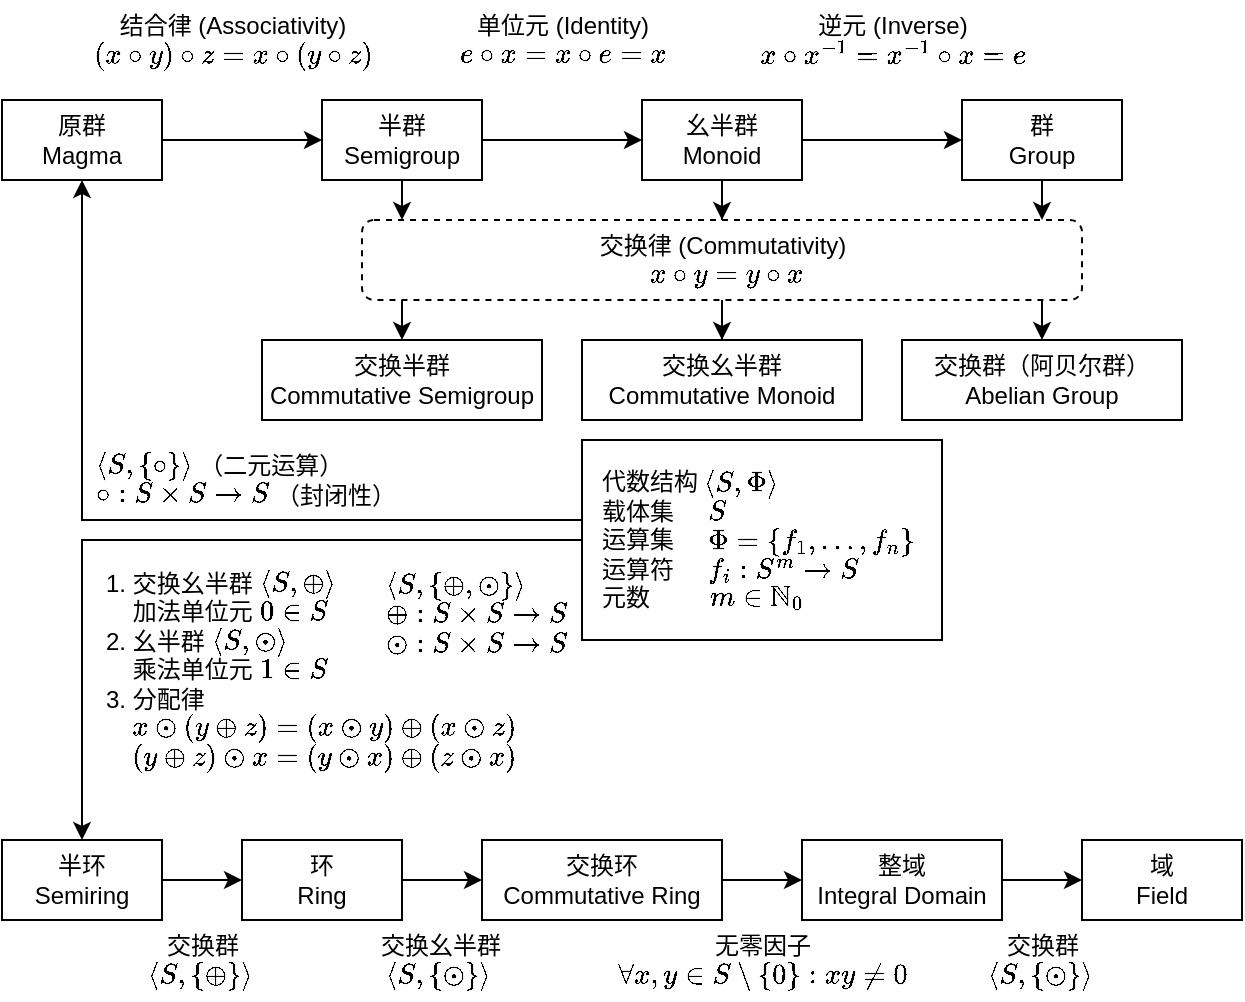 <mxfile version="24.1.0" type="device">
  <diagram name="Page-1" id="jNfZf6ToaZxgnNeXhYta">
    <mxGraphModel dx="733" dy="531" grid="1" gridSize="10" guides="1" tooltips="1" connect="1" arrows="1" fold="1" page="1" pageScale="1" pageWidth="850" pageHeight="1100" math="1" shadow="0">
      <root>
        <mxCell id="0" />
        <mxCell id="1" parent="0" />
        <mxCell id="nRdou3GsqSL2pl9xu54x-32" style="edgeStyle=orthogonalEdgeStyle;rounded=0;orthogonalLoop=1;jettySize=auto;html=1;" edge="1" parent="1" source="nRdou3GsqSL2pl9xu54x-10" target="nRdou3GsqSL2pl9xu54x-13">
          <mxGeometry relative="1" as="geometry">
            <Array as="points">
              <mxPoint x="640" y="230" />
              <mxPoint x="640" y="230" />
            </Array>
          </mxGeometry>
        </mxCell>
        <mxCell id="nRdou3GsqSL2pl9xu54x-33" style="edgeStyle=orthogonalEdgeStyle;rounded=0;orthogonalLoop=1;jettySize=auto;html=1;" edge="1" parent="1" source="nRdou3GsqSL2pl9xu54x-10" target="nRdou3GsqSL2pl9xu54x-11">
          <mxGeometry relative="1" as="geometry">
            <Array as="points">
              <mxPoint x="320" y="230" />
              <mxPoint x="320" y="230" />
            </Array>
          </mxGeometry>
        </mxCell>
        <mxCell id="nRdou3GsqSL2pl9xu54x-34" style="edgeStyle=orthogonalEdgeStyle;rounded=0;orthogonalLoop=1;jettySize=auto;html=1;" edge="1" parent="1" source="nRdou3GsqSL2pl9xu54x-10" target="nRdou3GsqSL2pl9xu54x-12">
          <mxGeometry relative="1" as="geometry" />
        </mxCell>
        <mxCell id="nRdou3GsqSL2pl9xu54x-10" value="" style="rounded=1;whiteSpace=wrap;html=1;dashed=1;fillColor=none;" vertex="1" parent="1">
          <mxGeometry x="300" y="180" width="360" height="40" as="geometry" />
        </mxCell>
        <mxCell id="nRdou3GsqSL2pl9xu54x-35" style="edgeStyle=orthogonalEdgeStyle;rounded=0;orthogonalLoop=1;jettySize=auto;html=1;" edge="1" parent="1" source="nRdou3GsqSL2pl9xu54x-1" target="nRdou3GsqSL2pl9xu54x-2">
          <mxGeometry relative="1" as="geometry">
            <Array as="points">
              <mxPoint x="160" y="330" />
            </Array>
          </mxGeometry>
        </mxCell>
        <mxCell id="nRdou3GsqSL2pl9xu54x-36" style="edgeStyle=orthogonalEdgeStyle;rounded=0;orthogonalLoop=1;jettySize=auto;html=1;" edge="1" parent="1" source="nRdou3GsqSL2pl9xu54x-1" target="nRdou3GsqSL2pl9xu54x-17">
          <mxGeometry relative="1" as="geometry" />
        </mxCell>
        <mxCell id="nRdou3GsqSL2pl9xu54x-1" value="&lt;div style=&quot;font-size: 12px;&quot;&gt;&lt;div style=&quot;font-size: 12px;&quot;&gt;&lt;div style=&quot;font-size: 12px;&quot;&gt;代数结构 \( \langle S, \Phi \rangle \)&lt;/div&gt;&lt;div style=&quot;font-size: 12px;&quot;&gt;载体集&amp;nbsp; &amp;nbsp; &amp;nbsp;\( S \)&lt;/div&gt;&lt;div style=&quot;font-size: 12px;&quot;&gt;运算集&amp;nbsp; &amp;nbsp; &amp;nbsp;\( \Phi = \{f_1, \ldots, f_n\} \)&lt;/div&gt;&lt;div style=&quot;font-size: 12px;&quot;&gt;运算符&amp;nbsp; &amp;nbsp; &amp;nbsp;\( f_i : S^m \rightarrow S \)&lt;/div&gt;&lt;div style=&quot;font-size: 12px;&quot;&gt;元数&amp;nbsp; &amp;nbsp; &amp;nbsp; &amp;nbsp; &amp;nbsp;\( m \in \mathbb{N}_0 \)&lt;/div&gt;&lt;/div&gt;&lt;/div&gt;" style="whiteSpace=wrap;html=1;align=left;fontSize=12;spacing=10;horizontal=1;" vertex="1" parent="1">
          <mxGeometry x="410" y="290" width="180" height="100" as="geometry" />
        </mxCell>
        <mxCell id="nRdou3GsqSL2pl9xu54x-26" style="edgeStyle=orthogonalEdgeStyle;rounded=0;orthogonalLoop=1;jettySize=auto;html=1;" edge="1" parent="1" source="nRdou3GsqSL2pl9xu54x-2" target="nRdou3GsqSL2pl9xu54x-3">
          <mxGeometry relative="1" as="geometry" />
        </mxCell>
        <mxCell id="nRdou3GsqSL2pl9xu54x-2" value="原群&lt;div&gt;Magma&lt;/div&gt;" style="whiteSpace=wrap;html=1;fontFamily=Helvetica;" vertex="1" parent="1">
          <mxGeometry x="120" y="120" width="80" height="40" as="geometry" />
        </mxCell>
        <mxCell id="nRdou3GsqSL2pl9xu54x-27" style="edgeStyle=orthogonalEdgeStyle;rounded=0;orthogonalLoop=1;jettySize=auto;html=1;" edge="1" parent="1" source="nRdou3GsqSL2pl9xu54x-3" target="nRdou3GsqSL2pl9xu54x-4">
          <mxGeometry relative="1" as="geometry" />
        </mxCell>
        <mxCell id="nRdou3GsqSL2pl9xu54x-29" style="edgeStyle=orthogonalEdgeStyle;rounded=0;orthogonalLoop=1;jettySize=auto;html=1;" edge="1" parent="1" source="nRdou3GsqSL2pl9xu54x-3" target="nRdou3GsqSL2pl9xu54x-10">
          <mxGeometry relative="1" as="geometry">
            <Array as="points">
              <mxPoint x="320" y="170" />
              <mxPoint x="320" y="170" />
            </Array>
          </mxGeometry>
        </mxCell>
        <mxCell id="nRdou3GsqSL2pl9xu54x-3" value="半群&lt;div&gt;Semigroup&lt;/div&gt;" style="whiteSpace=wrap;html=1;fontFamily=Helvetica;" vertex="1" parent="1">
          <mxGeometry x="280" y="120" width="80" height="40" as="geometry" />
        </mxCell>
        <mxCell id="nRdou3GsqSL2pl9xu54x-28" style="edgeStyle=orthogonalEdgeStyle;rounded=0;orthogonalLoop=1;jettySize=auto;html=1;" edge="1" parent="1" source="nRdou3GsqSL2pl9xu54x-4" target="nRdou3GsqSL2pl9xu54x-5">
          <mxGeometry relative="1" as="geometry" />
        </mxCell>
        <mxCell id="nRdou3GsqSL2pl9xu54x-30" style="edgeStyle=orthogonalEdgeStyle;rounded=0;orthogonalLoop=1;jettySize=auto;html=1;" edge="1" parent="1" source="nRdou3GsqSL2pl9xu54x-4" target="nRdou3GsqSL2pl9xu54x-10">
          <mxGeometry relative="1" as="geometry" />
        </mxCell>
        <mxCell id="nRdou3GsqSL2pl9xu54x-4" value="幺半群&lt;div&gt;Monoid&lt;/div&gt;" style="whiteSpace=wrap;html=1;fontFamily=Helvetica;" vertex="1" parent="1">
          <mxGeometry x="440" y="120" width="80" height="40" as="geometry" />
        </mxCell>
        <mxCell id="nRdou3GsqSL2pl9xu54x-31" style="edgeStyle=orthogonalEdgeStyle;rounded=0;orthogonalLoop=1;jettySize=auto;html=1;" edge="1" parent="1" source="nRdou3GsqSL2pl9xu54x-5" target="nRdou3GsqSL2pl9xu54x-10">
          <mxGeometry relative="1" as="geometry">
            <Array as="points">
              <mxPoint x="640" y="170" />
              <mxPoint x="640" y="170" />
            </Array>
          </mxGeometry>
        </mxCell>
        <mxCell id="nRdou3GsqSL2pl9xu54x-5" value="群&lt;div&gt;Group&lt;/div&gt;" style="whiteSpace=wrap;html=1;fontFamily=Helvetica;" vertex="1" parent="1">
          <mxGeometry x="600" y="120" width="80" height="40" as="geometry" />
        </mxCell>
        <mxCell id="nRdou3GsqSL2pl9xu54x-6" value="交换律 (Commutativity)&lt;div&gt;&amp;nbsp;\( x \circ y = y \circ x \)&lt;br&gt;&lt;/div&gt;" style="text;html=1;align=center;verticalAlign=middle;resizable=0;points=[];autosize=1;strokeColor=none;fillColor=none;" vertex="1" parent="1">
          <mxGeometry x="405" y="180" width="150" height="40" as="geometry" />
        </mxCell>
        <mxCell id="nRdou3GsqSL2pl9xu54x-7" value="&lt;div&gt;单位元 (Identity)&lt;/div&gt;&lt;div&gt;\( e \circ x = x \circ e = x \)&lt;br&gt;&lt;/div&gt;" style="text;html=1;align=center;verticalAlign=middle;resizable=0;points=[];autosize=1;strokeColor=none;fillColor=none;" vertex="1" parent="1">
          <mxGeometry x="320" y="70" width="160" height="40" as="geometry" />
        </mxCell>
        <mxCell id="nRdou3GsqSL2pl9xu54x-8" value="&lt;div&gt;&lt;div&gt;逆元 (Inverse)&lt;/div&gt;&lt;div&gt;\(x \circ x^{-1} = x^{-1} \circ x = e \)&lt;/div&gt;&lt;/div&gt;" style="text;html=1;align=center;verticalAlign=middle;resizable=0;points=[];autosize=1;strokeColor=none;fillColor=none;" vertex="1" parent="1">
          <mxGeometry x="460" y="70" width="210" height="40" as="geometry" />
        </mxCell>
        <mxCell id="nRdou3GsqSL2pl9xu54x-9" value="&lt;div&gt;&lt;div&gt;结合律 (Associativity)&lt;/div&gt;&lt;div&gt;\( (x \circ y) \circ z = x \circ (y \circ z) \)&lt;/div&gt;&lt;/div&gt;" style="text;html=1;align=center;verticalAlign=middle;resizable=0;points=[];autosize=1;strokeColor=none;fillColor=none;" vertex="1" parent="1">
          <mxGeometry x="120" y="70" width="230" height="40" as="geometry" />
        </mxCell>
        <mxCell id="nRdou3GsqSL2pl9xu54x-11" value="交换半群&lt;div&gt;Commutative Semigroup&lt;/div&gt;" style="whiteSpace=wrap;html=1;fontFamily=Helvetica;" vertex="1" parent="1">
          <mxGeometry x="250" y="240" width="140" height="40" as="geometry" />
        </mxCell>
        <mxCell id="nRdou3GsqSL2pl9xu54x-12" value="交换幺半群&lt;div&gt;Commutative Monoid&lt;/div&gt;" style="whiteSpace=wrap;html=1;fontFamily=Helvetica;" vertex="1" parent="1">
          <mxGeometry x="410" y="240" width="140" height="40" as="geometry" />
        </mxCell>
        <mxCell id="nRdou3GsqSL2pl9xu54x-13" value="交换群（阿贝尔群）&lt;div&gt;Abelian Group&lt;/div&gt;" style="whiteSpace=wrap;html=1;fontFamily=Helvetica;" vertex="1" parent="1">
          <mxGeometry x="570" y="240" width="140" height="40" as="geometry" />
        </mxCell>
        <mxCell id="nRdou3GsqSL2pl9xu54x-14" value="&lt;div&gt;\( \langle S, \{ \circ \} \rangle \) （二元运算）&lt;/div&gt;&lt;div&gt;\( \circ: S \times S \to S \) （封闭性）&lt;/div&gt;" style="text;html=1;align=left;verticalAlign=middle;resizable=0;points=[];autosize=1;strokeColor=none;fillColor=none;" vertex="1" parent="1">
          <mxGeometry x="165" y="290" width="260" height="40" as="geometry" />
        </mxCell>
        <mxCell id="nRdou3GsqSL2pl9xu54x-15" value="&lt;div&gt;&lt;div&gt;1. 交换幺半群 \( \langle S, \oplus \rangle \)&lt;/div&gt;&lt;div&gt;&amp;nbsp; &amp;nbsp; 加法单位元 \( 0 \in S \)&lt;/div&gt;&lt;div&gt;2. 幺半群 \( \langle S, \odot \rangle \)&lt;/div&gt;&lt;div&gt;&amp;nbsp; &amp;nbsp; 乘法单位元 \( 1 \in S \)&lt;/div&gt;&lt;div&gt;3. 分配律&lt;/div&gt;&lt;div&gt;&amp;nbsp; &amp;nbsp; \( x \odot (y \oplus z) = (x \odot y) \oplus (x \odot z) \)&lt;/div&gt;&lt;div&gt;&amp;nbsp; &amp;nbsp; \( (y \oplus z) \odot x = (y \odot x) \oplus (z \odot x) \)&lt;/div&gt;&lt;/div&gt;" style="text;html=1;align=left;verticalAlign=middle;resizable=0;points=[];autosize=1;strokeColor=none;fillColor=none;" vertex="1" parent="1">
          <mxGeometry x="170" y="350" width="320" height="110" as="geometry" />
        </mxCell>
        <mxCell id="nRdou3GsqSL2pl9xu54x-16" value="&lt;div&gt;\( \langle S, \{ \oplus, \odot \} \rangle \)&amp;nbsp;&lt;/div&gt;&lt;div&gt;\( \oplus: S \times S \to S \)&amp;nbsp;&lt;/div&gt;&lt;div&gt;\( \odot: S \times S \to S \)&amp;nbsp;&lt;/div&gt;" style="text;html=1;align=left;verticalAlign=middle;resizable=0;points=[];autosize=1;strokeColor=none;fillColor=none;" vertex="1" parent="1">
          <mxGeometry x="310" y="347" width="230" height="60" as="geometry" />
        </mxCell>
        <mxCell id="nRdou3GsqSL2pl9xu54x-37" style="edgeStyle=orthogonalEdgeStyle;rounded=0;orthogonalLoop=1;jettySize=auto;html=1;" edge="1" parent="1" source="nRdou3GsqSL2pl9xu54x-17" target="nRdou3GsqSL2pl9xu54x-18">
          <mxGeometry relative="1" as="geometry" />
        </mxCell>
        <mxCell id="nRdou3GsqSL2pl9xu54x-17" value="半环&lt;div&gt;Semiring&lt;/div&gt;" style="whiteSpace=wrap;html=1;fontFamily=Helvetica;" vertex="1" parent="1">
          <mxGeometry x="120" y="490" width="80" height="40" as="geometry" />
        </mxCell>
        <mxCell id="nRdou3GsqSL2pl9xu54x-38" style="edgeStyle=orthogonalEdgeStyle;rounded=0;orthogonalLoop=1;jettySize=auto;html=1;" edge="1" parent="1" source="nRdou3GsqSL2pl9xu54x-18" target="nRdou3GsqSL2pl9xu54x-19">
          <mxGeometry relative="1" as="geometry" />
        </mxCell>
        <mxCell id="nRdou3GsqSL2pl9xu54x-18" value="环&lt;div&gt;Ring&lt;/div&gt;" style="whiteSpace=wrap;html=1;fontFamily=Helvetica;" vertex="1" parent="1">
          <mxGeometry x="240" y="490" width="80" height="40" as="geometry" />
        </mxCell>
        <mxCell id="nRdou3GsqSL2pl9xu54x-39" style="edgeStyle=orthogonalEdgeStyle;rounded=0;orthogonalLoop=1;jettySize=auto;html=1;" edge="1" parent="1" source="nRdou3GsqSL2pl9xu54x-19" target="nRdou3GsqSL2pl9xu54x-20">
          <mxGeometry relative="1" as="geometry" />
        </mxCell>
        <mxCell id="nRdou3GsqSL2pl9xu54x-19" value="交换环&lt;div&gt;Commutative Ring&lt;/div&gt;" style="whiteSpace=wrap;html=1;fontFamily=Helvetica;" vertex="1" parent="1">
          <mxGeometry x="360" y="490" width="120" height="40" as="geometry" />
        </mxCell>
        <mxCell id="nRdou3GsqSL2pl9xu54x-40" style="edgeStyle=orthogonalEdgeStyle;rounded=0;orthogonalLoop=1;jettySize=auto;html=1;" edge="1" parent="1" source="nRdou3GsqSL2pl9xu54x-20" target="nRdou3GsqSL2pl9xu54x-21">
          <mxGeometry relative="1" as="geometry" />
        </mxCell>
        <mxCell id="nRdou3GsqSL2pl9xu54x-20" value="整域&lt;div&gt;Integral Domain&lt;/div&gt;" style="whiteSpace=wrap;html=1;fontFamily=Helvetica;" vertex="1" parent="1">
          <mxGeometry x="520" y="490" width="100" height="40" as="geometry" />
        </mxCell>
        <mxCell id="nRdou3GsqSL2pl9xu54x-21" value="域&lt;div&gt;Field&lt;/div&gt;" style="whiteSpace=wrap;html=1;fontFamily=Helvetica;" vertex="1" parent="1">
          <mxGeometry x="660" y="490" width="80" height="40" as="geometry" />
        </mxCell>
        <mxCell id="nRdou3GsqSL2pl9xu54x-22" value="&lt;div&gt;交换群&lt;/div&gt;&lt;div&gt;\( \langle S, \{ \oplus \} \rangle \)&amp;nbsp;&lt;/div&gt;" style="text;html=1;align=center;verticalAlign=middle;resizable=0;points=[];autosize=1;strokeColor=none;fillColor=none;" vertex="1" parent="1">
          <mxGeometry x="125" y="530" width="190" height="40" as="geometry" />
        </mxCell>
        <mxCell id="nRdou3GsqSL2pl9xu54x-23" value="&lt;div&gt;&lt;span style=&quot;background-color: initial;&quot;&gt;交换幺半群&lt;/span&gt;&lt;br&gt;&lt;/div&gt;&lt;div&gt;\( \langle S, \{ \odot \} \rangle \)&amp;nbsp;&lt;/div&gt;" style="text;html=1;align=center;verticalAlign=middle;resizable=0;points=[];autosize=1;strokeColor=none;fillColor=none;" vertex="1" parent="1">
          <mxGeometry x="244" y="530" width="190" height="40" as="geometry" />
        </mxCell>
        <mxCell id="nRdou3GsqSL2pl9xu54x-24" value="&lt;div&gt;&lt;span style=&quot;background-color: initial;&quot;&gt;无零因子&lt;/span&gt;&lt;br&gt;&lt;/div&gt;&lt;div&gt;\( \forall x, y \in S \setminus \{0\} : xy \neq 0 \)&lt;/div&gt;" style="text;html=1;align=center;verticalAlign=middle;resizable=0;points=[];autosize=1;strokeColor=none;fillColor=none;" vertex="1" parent="1">
          <mxGeometry x="370" y="530" width="260" height="40" as="geometry" />
        </mxCell>
        <mxCell id="nRdou3GsqSL2pl9xu54x-25" value="&lt;div&gt;&lt;span style=&quot;background-color: initial;&quot;&gt;交换群&lt;/span&gt;&lt;br&gt;&lt;/div&gt;&lt;div&gt;\( \langle S, \{ \odot \} \rangle \)&amp;nbsp;&lt;/div&gt;" style="text;html=1;align=center;verticalAlign=middle;resizable=0;points=[];autosize=1;strokeColor=none;fillColor=none;" vertex="1" parent="1">
          <mxGeometry x="545" y="530" width="190" height="40" as="geometry" />
        </mxCell>
      </root>
    </mxGraphModel>
  </diagram>
</mxfile>
